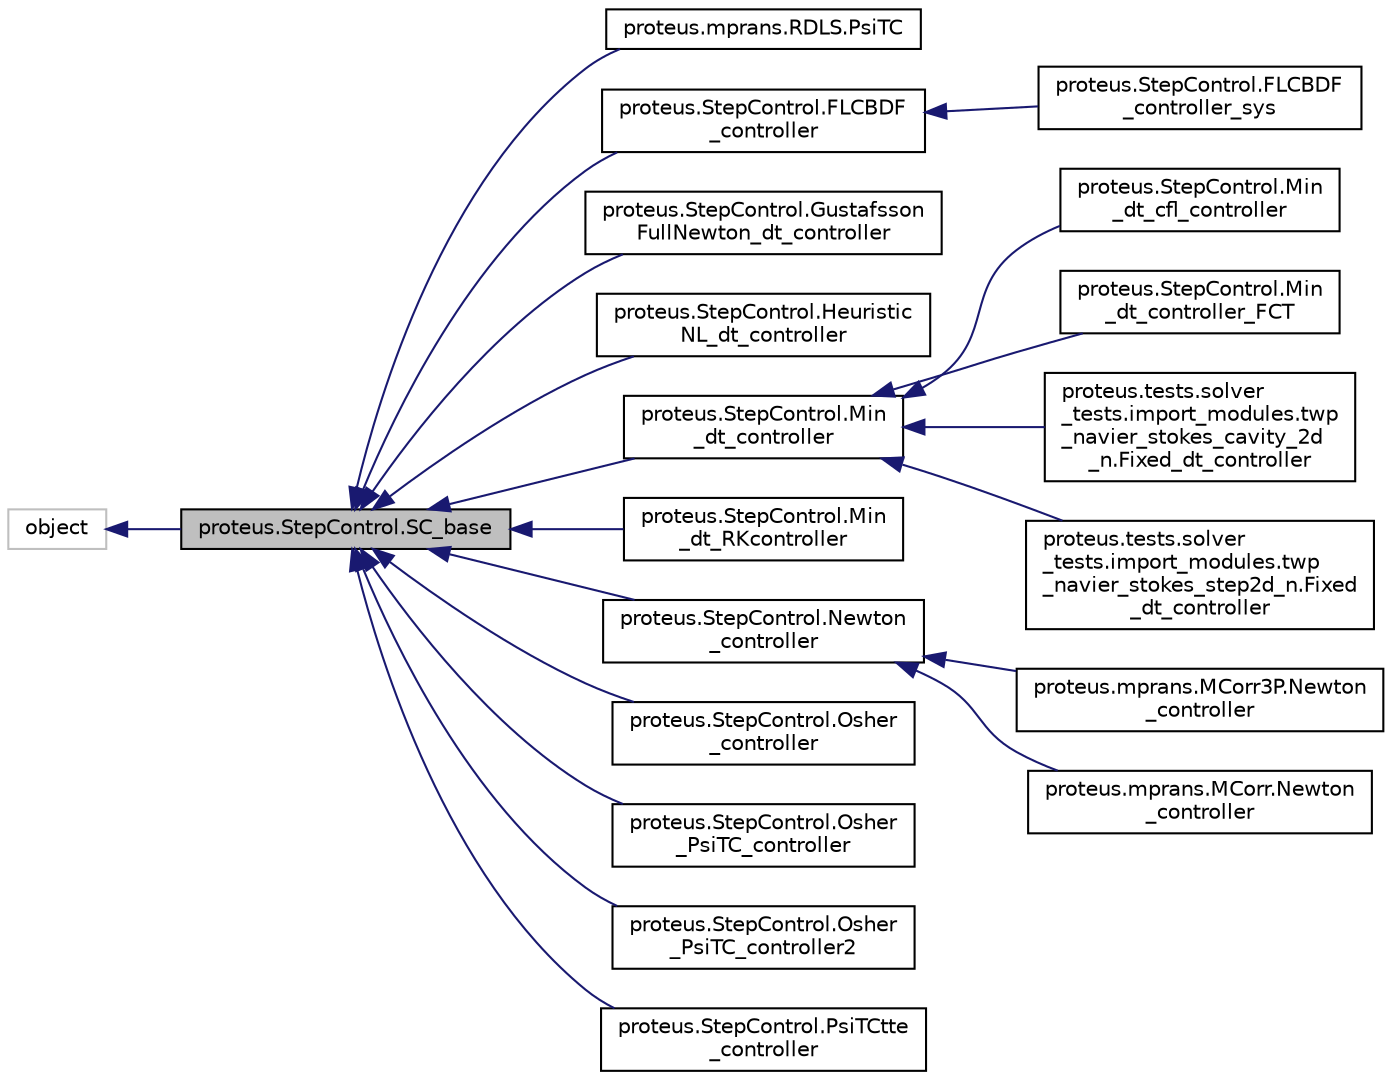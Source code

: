 digraph "proteus.StepControl.SC_base"
{
 // LATEX_PDF_SIZE
  edge [fontname="Helvetica",fontsize="10",labelfontname="Helvetica",labelfontsize="10"];
  node [fontname="Helvetica",fontsize="10",shape=record];
  rankdir="LR";
  Node1 [label="proteus.StepControl.SC_base",height=0.2,width=0.4,color="black", fillcolor="grey75", style="filled", fontcolor="black",tooltip=" "];
  Node2 -> Node1 [dir="back",color="midnightblue",fontsize="10",style="solid",fontname="Helvetica"];
  Node2 [label="object",height=0.2,width=0.4,color="grey75", fillcolor="white", style="filled",tooltip=" "];
  Node1 -> Node3 [dir="back",color="midnightblue",fontsize="10",style="solid",fontname="Helvetica"];
  Node3 [label="proteus.mprans.RDLS.PsiTC",height=0.2,width=0.4,color="black", fillcolor="white", style="filled",URL="$classproteus_1_1mprans_1_1RDLS_1_1PsiTC.html",tooltip=" "];
  Node1 -> Node4 [dir="back",color="midnightblue",fontsize="10",style="solid",fontname="Helvetica"];
  Node4 [label="proteus.StepControl.FLCBDF\l_controller",height=0.2,width=0.4,color="black", fillcolor="white", style="filled",URL="$classproteus_1_1StepControl_1_1FLCBDF__controller.html",tooltip=" "];
  Node4 -> Node5 [dir="back",color="midnightblue",fontsize="10",style="solid",fontname="Helvetica"];
  Node5 [label="proteus.StepControl.FLCBDF\l_controller_sys",height=0.2,width=0.4,color="black", fillcolor="white", style="filled",URL="$classproteus_1_1StepControl_1_1FLCBDF__controller__sys.html",tooltip=" "];
  Node1 -> Node6 [dir="back",color="midnightblue",fontsize="10",style="solid",fontname="Helvetica"];
  Node6 [label="proteus.StepControl.Gustafsson\lFullNewton_dt_controller",height=0.2,width=0.4,color="black", fillcolor="white", style="filled",URL="$classproteus_1_1StepControl_1_1GustafssonFullNewton__dt__controller.html",tooltip=" "];
  Node1 -> Node7 [dir="back",color="midnightblue",fontsize="10",style="solid",fontname="Helvetica"];
  Node7 [label="proteus.StepControl.Heuristic\lNL_dt_controller",height=0.2,width=0.4,color="black", fillcolor="white", style="filled",URL="$classproteus_1_1StepControl_1_1HeuristicNL__dt__controller.html",tooltip=" "];
  Node1 -> Node8 [dir="back",color="midnightblue",fontsize="10",style="solid",fontname="Helvetica"];
  Node8 [label="proteus.StepControl.Min\l_dt_controller",height=0.2,width=0.4,color="black", fillcolor="white", style="filled",URL="$classproteus_1_1StepControl_1_1Min__dt__controller.html",tooltip=" "];
  Node8 -> Node9 [dir="back",color="midnightblue",fontsize="10",style="solid",fontname="Helvetica"];
  Node9 [label="proteus.StepControl.Min\l_dt_cfl_controller",height=0.2,width=0.4,color="black", fillcolor="white", style="filled",URL="$classproteus_1_1StepControl_1_1Min__dt__cfl__controller.html",tooltip=" "];
  Node8 -> Node10 [dir="back",color="midnightblue",fontsize="10",style="solid",fontname="Helvetica"];
  Node10 [label="proteus.StepControl.Min\l_dt_controller_FCT",height=0.2,width=0.4,color="black", fillcolor="white", style="filled",URL="$classproteus_1_1StepControl_1_1Min__dt__controller__FCT.html",tooltip=" "];
  Node8 -> Node11 [dir="back",color="midnightblue",fontsize="10",style="solid",fontname="Helvetica"];
  Node11 [label="proteus.tests.solver\l_tests.import_modules.twp\l_navier_stokes_cavity_2d\l_n.Fixed_dt_controller",height=0.2,width=0.4,color="black", fillcolor="white", style="filled",URL="$classproteus_1_1tests_1_1solver__tests_1_1import__modules_1_1twp__navier__stokes__cavity__2d__n_1_1Fixed__dt__controller.html",tooltip=" "];
  Node8 -> Node12 [dir="back",color="midnightblue",fontsize="10",style="solid",fontname="Helvetica"];
  Node12 [label="proteus.tests.solver\l_tests.import_modules.twp\l_navier_stokes_step2d_n.Fixed\l_dt_controller",height=0.2,width=0.4,color="black", fillcolor="white", style="filled",URL="$classproteus_1_1tests_1_1solver__tests_1_1import__modules_1_1twp__navier__stokes__step2d__n_1_1Fixed__dt__controller.html",tooltip=" "];
  Node1 -> Node13 [dir="back",color="midnightblue",fontsize="10",style="solid",fontname="Helvetica"];
  Node13 [label="proteus.StepControl.Min\l_dt_RKcontroller",height=0.2,width=0.4,color="black", fillcolor="white", style="filled",URL="$classproteus_1_1StepControl_1_1Min__dt__RKcontroller.html",tooltip=" "];
  Node1 -> Node14 [dir="back",color="midnightblue",fontsize="10",style="solid",fontname="Helvetica"];
  Node14 [label="proteus.StepControl.Newton\l_controller",height=0.2,width=0.4,color="black", fillcolor="white", style="filled",URL="$classproteus_1_1StepControl_1_1Newton__controller.html",tooltip=" "];
  Node14 -> Node15 [dir="back",color="midnightblue",fontsize="10",style="solid",fontname="Helvetica"];
  Node15 [label="proteus.mprans.MCorr3P.Newton\l_controller",height=0.2,width=0.4,color="black", fillcolor="white", style="filled",URL="$classproteus_1_1mprans_1_1MCorr3P_1_1Newton__controller.html",tooltip=" "];
  Node14 -> Node16 [dir="back",color="midnightblue",fontsize="10",style="solid",fontname="Helvetica"];
  Node16 [label="proteus.mprans.MCorr.Newton\l_controller",height=0.2,width=0.4,color="black", fillcolor="white", style="filled",URL="$classproteus_1_1mprans_1_1MCorr_1_1Newton__controller.html",tooltip=" "];
  Node1 -> Node17 [dir="back",color="midnightblue",fontsize="10",style="solid",fontname="Helvetica"];
  Node17 [label="proteus.StepControl.Osher\l_controller",height=0.2,width=0.4,color="black", fillcolor="white", style="filled",URL="$classproteus_1_1StepControl_1_1Osher__controller.html",tooltip=" "];
  Node1 -> Node18 [dir="back",color="midnightblue",fontsize="10",style="solid",fontname="Helvetica"];
  Node18 [label="proteus.StepControl.Osher\l_PsiTC_controller",height=0.2,width=0.4,color="black", fillcolor="white", style="filled",URL="$classproteus_1_1StepControl_1_1Osher__PsiTC__controller.html",tooltip=" "];
  Node1 -> Node19 [dir="back",color="midnightblue",fontsize="10",style="solid",fontname="Helvetica"];
  Node19 [label="proteus.StepControl.Osher\l_PsiTC_controller2",height=0.2,width=0.4,color="black", fillcolor="white", style="filled",URL="$classproteus_1_1StepControl_1_1Osher__PsiTC__controller2.html",tooltip=" "];
  Node1 -> Node20 [dir="back",color="midnightblue",fontsize="10",style="solid",fontname="Helvetica"];
  Node20 [label="proteus.StepControl.PsiTCtte\l_controller",height=0.2,width=0.4,color="black", fillcolor="white", style="filled",URL="$classproteus_1_1StepControl_1_1PsiTCtte__controller.html",tooltip=" "];
}
